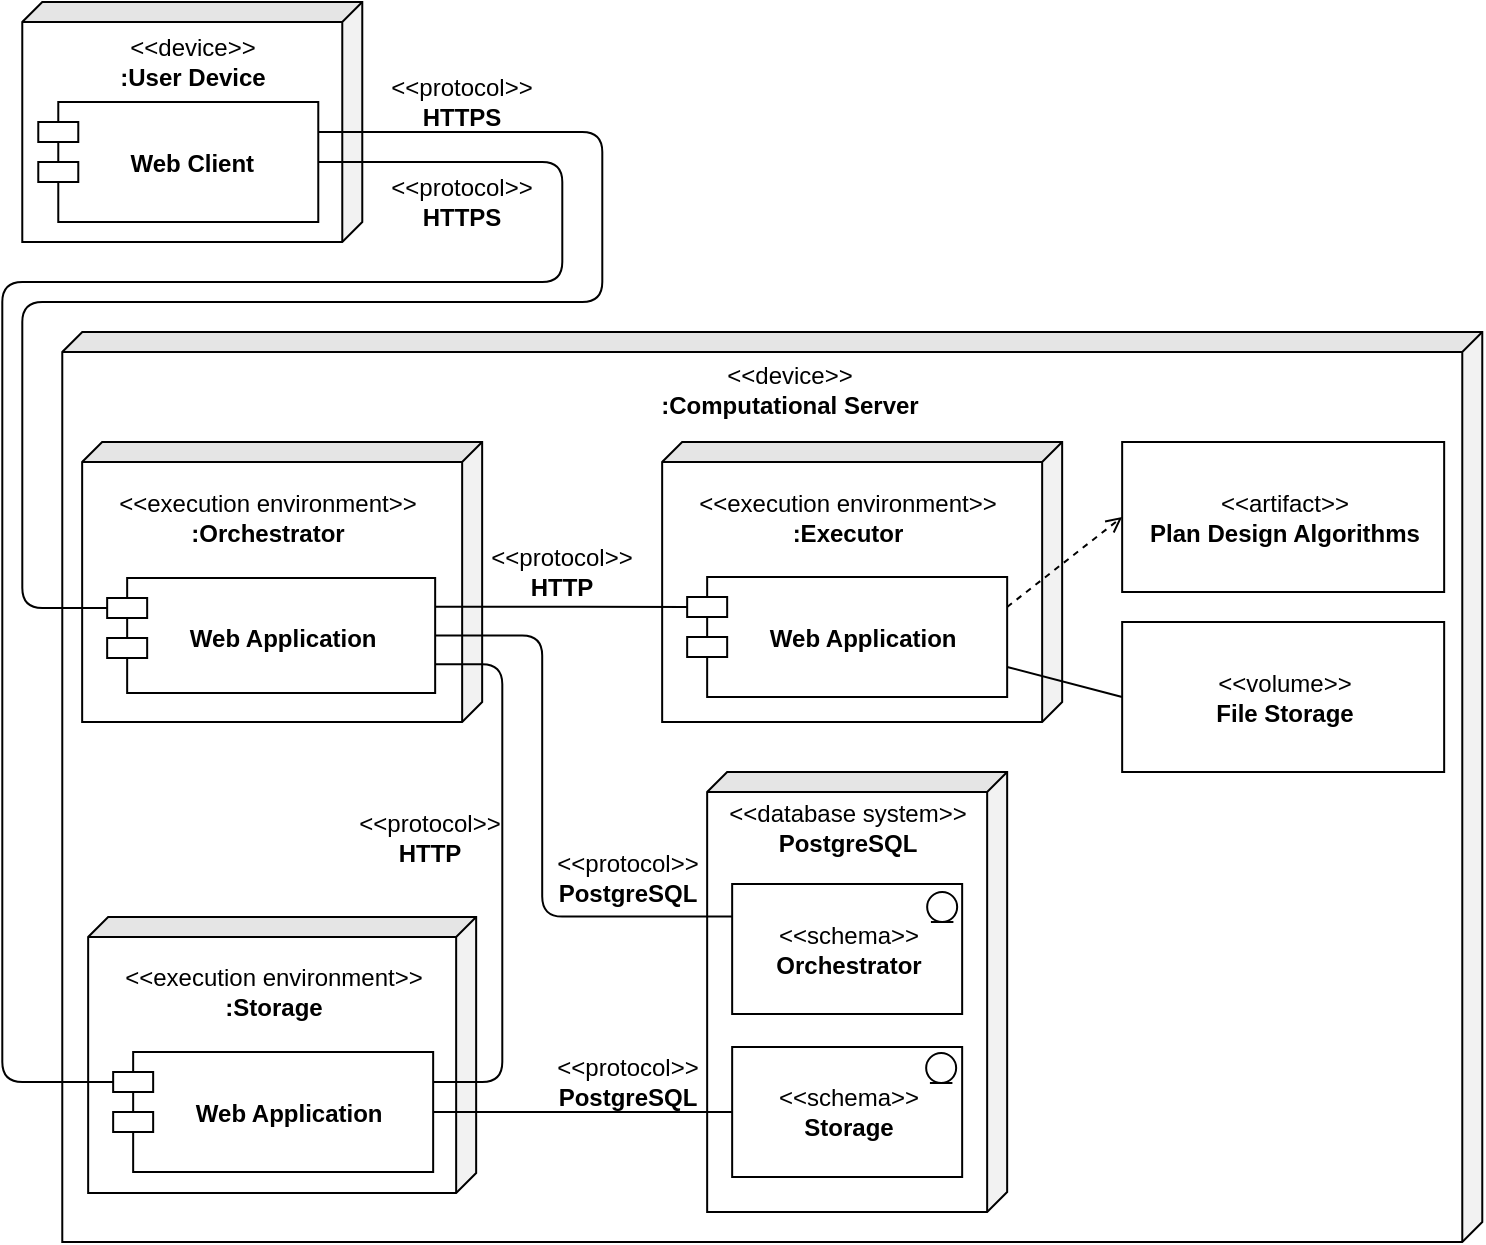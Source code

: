 <mxfile version="17.2.4" type="device"><diagram id="RwHs3k7okTrlKBKqiO1_" name="Page-1"><mxGraphModel dx="2909" dy="2117" grid="1" gridSize="10" guides="1" tooltips="1" connect="1" arrows="1" fold="1" page="1" pageScale="1" pageWidth="827" pageHeight="1169" math="0" shadow="0"><root><mxCell id="0"/><mxCell id="1" parent="0"/><mxCell id="rzzWd4vhDg8JMWfKJjgx-5" value="" style="shape=cube;whiteSpace=wrap;html=1;boundedLbl=1;backgroundOutline=1;darkOpacity=0.05;darkOpacity2=0.1;direction=south;size=10;" parent="1" vertex="1"><mxGeometry x="60.14" y="175" width="710" height="455" as="geometry"/></mxCell><mxCell id="rzzWd4vhDg8JMWfKJjgx-3" value="" style="shape=cube;whiteSpace=wrap;html=1;boundedLbl=1;backgroundOutline=1;darkOpacity=0.05;darkOpacity2=0.1;direction=south;size=10;" parent="1" vertex="1"><mxGeometry x="70.08" y="230" width="200" height="140" as="geometry"/></mxCell><mxCell id="rzzWd4vhDg8JMWfKJjgx-11" value="&amp;lt;&amp;lt;device&amp;gt;&amp;gt;&lt;br&gt;&lt;b&gt;:Computational Server&lt;/b&gt;" style="text;html=1;strokeColor=none;fillColor=none;align=center;verticalAlign=middle;whiteSpace=wrap;rounded=0;" parent="1" vertex="1"><mxGeometry x="354.14" y="189" width="140" height="30" as="geometry"/></mxCell><mxCell id="rzzWd4vhDg8JMWfKJjgx-12" value="&amp;lt;&amp;lt;execution environment&amp;gt;&amp;gt;&lt;br&gt;&lt;b&gt;:Orchestrator&lt;/b&gt;" style="text;html=1;strokeColor=none;fillColor=none;align=center;verticalAlign=middle;whiteSpace=wrap;rounded=0;" parent="1" vertex="1"><mxGeometry x="77.58" y="252.5" width="170" height="30" as="geometry"/></mxCell><mxCell id="rzzWd4vhDg8JMWfKJjgx-21" value="" style="shape=cube;whiteSpace=wrap;html=1;boundedLbl=1;backgroundOutline=1;darkOpacity=0.05;darkOpacity2=0.1;direction=south;size=10;" parent="1" vertex="1"><mxGeometry x="382.58" y="395" width="150" height="220" as="geometry"/></mxCell><mxCell id="rzzWd4vhDg8JMWfKJjgx-22" value="&amp;lt;&amp;lt;schema&amp;gt;&amp;gt;&lt;br&gt;&lt;b&gt;Orchestrator&lt;/b&gt;" style="html=1;dropTarget=0;" parent="1" vertex="1"><mxGeometry x="395.08" y="451" width="115" height="65" as="geometry"/></mxCell><mxCell id="rzzWd4vhDg8JMWfKJjgx-24" value="&amp;lt;&amp;lt;database system&amp;gt;&amp;gt;&lt;br&gt;&lt;b&gt;PostgreSQL&lt;/b&gt;" style="text;html=1;strokeColor=none;fillColor=none;align=center;verticalAlign=middle;whiteSpace=wrap;rounded=0;" parent="1" vertex="1"><mxGeometry x="387.58" y="405" width="130" height="35" as="geometry"/></mxCell><mxCell id="M4qyIZvMjPyauZ3MhEu3-7" value="&amp;lt;&amp;lt;schema&amp;gt;&amp;gt;&lt;br&gt;&lt;b&gt;Storage&lt;/b&gt;" style="html=1;dropTarget=0;" parent="1" vertex="1"><mxGeometry x="395.08" y="532.5" width="115" height="65" as="geometry"/></mxCell><mxCell id="M4qyIZvMjPyauZ3MhEu3-9" value="" style="ellipse;shape=umlEntity;whiteSpace=wrap;html=1;" parent="1" vertex="1"><mxGeometry x="492.58" y="455" width="15" height="15" as="geometry"/></mxCell><mxCell id="Us4ZtO2WU-CV6Y0aD06D-1" value="&amp;lt;&amp;lt;protocol&amp;gt;&amp;gt;&lt;br&gt;&lt;b&gt;HTTPS&lt;/b&gt;" style="text;html=1;strokeColor=none;fillColor=none;align=center;verticalAlign=middle;whiteSpace=wrap;rounded=0;" parent="1" vertex="1"><mxGeometry x="230.14" y="100" width="60" height="20" as="geometry"/></mxCell><mxCell id="ixRUsvrQxaoz0LUdEpp5-3" value="" style="group" vertex="1" connectable="0" parent="1"><mxGeometry x="40.14" y="10" width="170" height="120" as="geometry"/></mxCell><mxCell id="rzzWd4vhDg8JMWfKJjgx-2" value="" style="shape=cube;whiteSpace=wrap;html=1;boundedLbl=1;backgroundOutline=1;darkOpacity=0.05;darkOpacity2=0.1;direction=south;size=10;" parent="ixRUsvrQxaoz0LUdEpp5-3" vertex="1"><mxGeometry width="170" height="120" as="geometry"/></mxCell><mxCell id="rzzWd4vhDg8JMWfKJjgx-6" value="&amp;lt;&amp;lt;device&amp;gt;&amp;gt;&lt;br&gt;&lt;b&gt;:User Device&lt;/b&gt;" style="text;html=1;strokeColor=none;fillColor=none;align=center;verticalAlign=middle;whiteSpace=wrap;rounded=0;" parent="ixRUsvrQxaoz0LUdEpp5-3" vertex="1"><mxGeometry x="42.5" y="20" width="85" height="20" as="geometry"/></mxCell><mxCell id="ixRUsvrQxaoz0LUdEpp5-1" value="" style="shape=module;align=left;spacingLeft=20;align=center;verticalAlign=top;fontStyle=1" vertex="1" parent="ixRUsvrQxaoz0LUdEpp5-3"><mxGeometry x="8" y="50" width="140" height="60" as="geometry"/></mxCell><mxCell id="ixRUsvrQxaoz0LUdEpp5-2" value="Web Client" style="text;align=center;fontStyle=1;verticalAlign=middle;spacingLeft=3;spacingRight=3;strokeColor=none;rotatable=0;points=[[0,0.5],[1,0.5]];portConstraint=eastwest;" vertex="1" parent="ixRUsvrQxaoz0LUdEpp5-3"><mxGeometry x="45" y="67" width="80" height="26" as="geometry"/></mxCell><mxCell id="ixRUsvrQxaoz0LUdEpp5-29" style="edgeStyle=orthogonalEdgeStyle;rounded=1;orthogonalLoop=1;jettySize=auto;html=1;exitX=1;exitY=0.5;exitDx=0;exitDy=0;entryX=0;entryY=0.25;entryDx=0;entryDy=0;endArrow=none;endFill=0;" edge="1" parent="1" source="ixRUsvrQxaoz0LUdEpp5-5" target="rzzWd4vhDg8JMWfKJjgx-22"><mxGeometry relative="1" as="geometry"><Array as="points"><mxPoint x="300.08" y="327"/><mxPoint x="300.08" y="467"/></Array></mxGeometry></mxCell><mxCell id="ixRUsvrQxaoz0LUdEpp5-5" value="" style="shape=module;align=left;spacingLeft=20;align=center;verticalAlign=top;" vertex="1" parent="1"><mxGeometry x="82.58" y="298" width="164" height="57.5" as="geometry"/></mxCell><mxCell id="ixRUsvrQxaoz0LUdEpp5-7" value="Web Application" style="text;align=center;fontStyle=1;verticalAlign=middle;spacingLeft=3;spacingRight=3;strokeColor=none;rotatable=0;points=[[0,0.5],[1,0.5]];portConstraint=eastwest;" vertex="1" parent="1"><mxGeometry x="130.58" y="314.5" width="80" height="26" as="geometry"/></mxCell><mxCell id="ixRUsvrQxaoz0LUdEpp5-8" value="" style="shape=cube;whiteSpace=wrap;html=1;boundedLbl=1;backgroundOutline=1;darkOpacity=0.05;darkOpacity2=0.1;direction=south;size=10;" vertex="1" parent="1"><mxGeometry x="73.08" y="467.5" width="194" height="138" as="geometry"/></mxCell><mxCell id="ixRUsvrQxaoz0LUdEpp5-9" value="&amp;lt;&amp;lt;execution environment&amp;gt;&amp;gt;&lt;br&gt;&lt;b&gt;:Storage&lt;/b&gt;" style="text;html=1;strokeColor=none;fillColor=none;align=center;verticalAlign=middle;whiteSpace=wrap;rounded=0;" vertex="1" parent="1"><mxGeometry x="80.58" y="490" width="170" height="30" as="geometry"/></mxCell><mxCell id="ixRUsvrQxaoz0LUdEpp5-31" style="edgeStyle=orthogonalEdgeStyle;rounded=1;orthogonalLoop=1;jettySize=auto;html=1;exitX=1;exitY=0.5;exitDx=0;exitDy=0;entryX=0;entryY=0.5;entryDx=0;entryDy=0;endArrow=none;endFill=0;" edge="1" parent="1" source="ixRUsvrQxaoz0LUdEpp5-10" target="M4qyIZvMjPyauZ3MhEu3-7"><mxGeometry relative="1" as="geometry"/></mxCell><mxCell id="ixRUsvrQxaoz0LUdEpp5-10" value="" style="shape=module;align=left;spacingLeft=20;align=center;verticalAlign=top;" vertex="1" parent="1"><mxGeometry x="85.58" y="535" width="160" height="60" as="geometry"/></mxCell><mxCell id="ixRUsvrQxaoz0LUdEpp5-11" value="Web Application" style="text;align=center;fontStyle=1;verticalAlign=middle;spacingLeft=3;spacingRight=3;strokeColor=none;rotatable=0;points=[[0,0.5],[1,0.5]];portConstraint=eastwest;" vertex="1" parent="1"><mxGeometry x="133.58" y="552" width="80" height="26" as="geometry"/></mxCell><mxCell id="ixRUsvrQxaoz0LUdEpp5-12" value="" style="shape=cube;whiteSpace=wrap;html=1;boundedLbl=1;backgroundOutline=1;darkOpacity=0.05;darkOpacity2=0.1;direction=south;size=10;" vertex="1" parent="1"><mxGeometry x="360.08" y="230" width="200" height="140" as="geometry"/></mxCell><mxCell id="ixRUsvrQxaoz0LUdEpp5-13" value="&amp;lt;&amp;lt;execution environment&amp;gt;&amp;gt;&lt;br&gt;&lt;b&gt;:Executor&lt;/b&gt;" style="text;html=1;strokeColor=none;fillColor=none;align=center;verticalAlign=middle;whiteSpace=wrap;rounded=0;" vertex="1" parent="1"><mxGeometry x="367.58" y="252.5" width="170" height="30" as="geometry"/></mxCell><mxCell id="ixRUsvrQxaoz0LUdEpp5-25" style="rounded=0;orthogonalLoop=1;jettySize=auto;html=1;entryX=0;entryY=0.5;entryDx=0;entryDy=0;endArrow=open;endFill=0;dashed=1;exitX=1;exitY=0.25;exitDx=0;exitDy=0;" edge="1" parent="1" source="ixRUsvrQxaoz0LUdEpp5-14" target="ixRUsvrQxaoz0LUdEpp5-16"><mxGeometry relative="1" as="geometry"><mxPoint x="460.08" y="470" as="sourcePoint"/></mxGeometry></mxCell><mxCell id="ixRUsvrQxaoz0LUdEpp5-26" style="edgeStyle=none;rounded=0;orthogonalLoop=1;jettySize=auto;html=1;exitX=1;exitY=0.75;exitDx=0;exitDy=0;entryX=0;entryY=0.5;entryDx=0;entryDy=0;endArrow=none;endFill=0;" edge="1" parent="1" source="ixRUsvrQxaoz0LUdEpp5-14" target="ixRUsvrQxaoz0LUdEpp5-24"><mxGeometry relative="1" as="geometry"/></mxCell><mxCell id="ixRUsvrQxaoz0LUdEpp5-14" value="" style="shape=module;align=left;spacingLeft=20;align=center;verticalAlign=top;" vertex="1" parent="1"><mxGeometry x="372.58" y="297.5" width="160" height="60" as="geometry"/></mxCell><mxCell id="ixRUsvrQxaoz0LUdEpp5-15" value="Web Application" style="text;align=center;fontStyle=1;verticalAlign=middle;spacingLeft=3;spacingRight=3;strokeColor=none;rotatable=0;points=[[0,0.5],[1,0.5]];portConstraint=eastwest;" vertex="1" parent="1"><mxGeometry x="420.58" y="314.5" width="80" height="26" as="geometry"/></mxCell><mxCell id="ixRUsvrQxaoz0LUdEpp5-16" value="&amp;lt;&amp;lt;artifact&amp;gt;&amp;gt;&lt;br&gt;&lt;b&gt;Plan Design Algorithms&lt;/b&gt;" style="html=1;" vertex="1" parent="1"><mxGeometry x="590.08" y="230" width="161" height="75" as="geometry"/></mxCell><mxCell id="ixRUsvrQxaoz0LUdEpp5-19" value="" style="ellipse;shape=umlEntity;whiteSpace=wrap;html=1;" vertex="1" parent="1"><mxGeometry x="492.08" y="535.5" width="15" height="15" as="geometry"/></mxCell><mxCell id="ixRUsvrQxaoz0LUdEpp5-24" value="&amp;lt;&amp;lt;volume&amp;gt;&amp;gt;&lt;br&gt;&lt;b&gt;File Storage&lt;/b&gt;" style="html=1;" vertex="1" parent="1"><mxGeometry x="590.08" y="320" width="161" height="75" as="geometry"/></mxCell><mxCell id="ixRUsvrQxaoz0LUdEpp5-27" style="edgeStyle=orthogonalEdgeStyle;rounded=1;orthogonalLoop=1;jettySize=auto;html=1;exitX=1;exitY=0.25;exitDx=0;exitDy=0;entryX=0;entryY=0;entryDx=0;entryDy=15;entryPerimeter=0;endArrow=none;endFill=0;" edge="1" parent="1" source="ixRUsvrQxaoz0LUdEpp5-5" target="ixRUsvrQxaoz0LUdEpp5-14"><mxGeometry relative="1" as="geometry"/></mxCell><mxCell id="ixRUsvrQxaoz0LUdEpp5-28" value="&amp;lt;&amp;lt;protocol&amp;gt;&amp;gt;&lt;br&gt;&lt;b&gt;HTTP&lt;/b&gt;" style="text;html=1;strokeColor=none;fillColor=none;align=center;verticalAlign=middle;whiteSpace=wrap;rounded=0;" vertex="1" parent="1"><mxGeometry x="280.08" y="285" width="60" height="20" as="geometry"/></mxCell><mxCell id="ixRUsvrQxaoz0LUdEpp5-30" value="&amp;lt;&amp;lt;protocol&amp;gt;&amp;gt;&lt;br&gt;&lt;b&gt;PostgreSQL&lt;/b&gt;" style="text;html=1;strokeColor=none;fillColor=none;align=center;verticalAlign=middle;whiteSpace=wrap;rounded=0;" vertex="1" parent="1"><mxGeometry x="312.58" y="437.5" width="60" height="20" as="geometry"/></mxCell><mxCell id="ixRUsvrQxaoz0LUdEpp5-32" value="&amp;lt;&amp;lt;protocol&amp;gt;&amp;gt;&lt;br&gt;&lt;b&gt;PostgreSQL&lt;/b&gt;" style="text;html=1;strokeColor=none;fillColor=none;align=center;verticalAlign=middle;whiteSpace=wrap;rounded=0;" vertex="1" parent="1"><mxGeometry x="312.58" y="540" width="60" height="20" as="geometry"/></mxCell><mxCell id="ixRUsvrQxaoz0LUdEpp5-33" style="edgeStyle=orthogonalEdgeStyle;rounded=1;orthogonalLoop=1;jettySize=auto;html=1;exitX=1;exitY=0.75;exitDx=0;exitDy=0;entryX=1;entryY=0.25;entryDx=0;entryDy=0;endArrow=none;endFill=0;" edge="1" parent="1" source="ixRUsvrQxaoz0LUdEpp5-5" target="ixRUsvrQxaoz0LUdEpp5-10"><mxGeometry relative="1" as="geometry"><Array as="points"><mxPoint x="280.14" y="341"/><mxPoint x="280.14" y="550"/></Array></mxGeometry></mxCell><mxCell id="ixRUsvrQxaoz0LUdEpp5-35" value="&amp;lt;&amp;lt;protocol&amp;gt;&amp;gt;&lt;br&gt;&lt;b&gt;HTTP&lt;/b&gt;" style="text;html=1;strokeColor=none;fillColor=none;align=center;verticalAlign=middle;whiteSpace=wrap;rounded=0;" vertex="1" parent="1"><mxGeometry x="213.58" y="417.5" width="60" height="20" as="geometry"/></mxCell><mxCell id="ixRUsvrQxaoz0LUdEpp5-36" style="edgeStyle=orthogonalEdgeStyle;rounded=1;orthogonalLoop=1;jettySize=auto;html=1;exitX=1;exitY=0.25;exitDx=0;exitDy=0;entryX=0;entryY=0;entryDx=0;entryDy=15;entryPerimeter=0;endArrow=none;endFill=0;" edge="1" parent="1" source="ixRUsvrQxaoz0LUdEpp5-1" target="ixRUsvrQxaoz0LUdEpp5-5"><mxGeometry relative="1" as="geometry"><Array as="points"><mxPoint x="330.14" y="75"/><mxPoint x="330.14" y="160"/><mxPoint x="40.14" y="160"/><mxPoint x="40.14" y="313"/></Array></mxGeometry></mxCell><mxCell id="ixRUsvrQxaoz0LUdEpp5-37" style="edgeStyle=orthogonalEdgeStyle;rounded=1;orthogonalLoop=1;jettySize=auto;html=1;exitX=1;exitY=0.5;exitDx=0;exitDy=0;entryX=0;entryY=0;entryDx=0;entryDy=15;entryPerimeter=0;endArrow=none;endFill=0;" edge="1" parent="1" source="ixRUsvrQxaoz0LUdEpp5-1" target="ixRUsvrQxaoz0LUdEpp5-10"><mxGeometry relative="1" as="geometry"><Array as="points"><mxPoint x="310.14" y="90"/><mxPoint x="310.14" y="150"/><mxPoint x="30.14" y="150"/><mxPoint x="30.14" y="550"/></Array></mxGeometry></mxCell><mxCell id="ixRUsvrQxaoz0LUdEpp5-38" value="&amp;lt;&amp;lt;protocol&amp;gt;&amp;gt;&lt;br&gt;&lt;b&gt;HTTPS&lt;/b&gt;" style="text;html=1;strokeColor=none;fillColor=none;align=center;verticalAlign=middle;whiteSpace=wrap;rounded=0;" vertex="1" parent="1"><mxGeometry x="230.14" y="50" width="60" height="20" as="geometry"/></mxCell></root></mxGraphModel></diagram></mxfile>